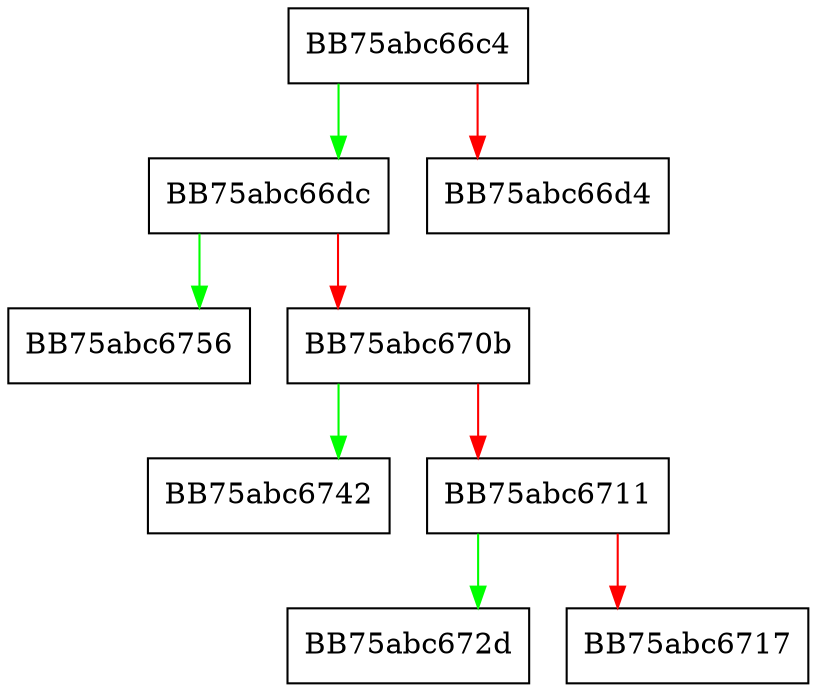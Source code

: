 digraph push_kval {
  node [shape="box"];
  graph [splines=ortho];
  BB75abc66c4 -> BB75abc66dc [color="green"];
  BB75abc66c4 -> BB75abc66d4 [color="red"];
  BB75abc66dc -> BB75abc6756 [color="green"];
  BB75abc66dc -> BB75abc670b [color="red"];
  BB75abc670b -> BB75abc6742 [color="green"];
  BB75abc670b -> BB75abc6711 [color="red"];
  BB75abc6711 -> BB75abc672d [color="green"];
  BB75abc6711 -> BB75abc6717 [color="red"];
}